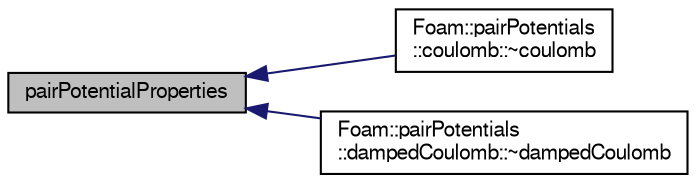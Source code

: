 digraph "pairPotentialProperties"
{
  bgcolor="transparent";
  edge [fontname="FreeSans",fontsize="10",labelfontname="FreeSans",labelfontsize="10"];
  node [fontname="FreeSans",fontsize="10",shape=record];
  rankdir="LR";
  Node825 [label="pairPotentialProperties",height=0.2,width=0.4,color="black", fillcolor="grey75", style="filled", fontcolor="black"];
  Node825 -> Node826 [dir="back",color="midnightblue",fontsize="10",style="solid",fontname="FreeSans"];
  Node826 [label="Foam::pairPotentials\l::coulomb::~coulomb",height=0.2,width=0.4,color="black",URL="$a24450.html#aacb99aed94b8c1b49932c4c6968d053f",tooltip="Destructor. "];
  Node825 -> Node827 [dir="back",color="midnightblue",fontsize="10",style="solid",fontname="FreeSans"];
  Node827 [label="Foam::pairPotentials\l::dampedCoulomb::~dampedCoulomb",height=0.2,width=0.4,color="black",URL="$a24454.html#ae04ac224de75391d36373cd3dcb4909d",tooltip="Destructor. "];
}
